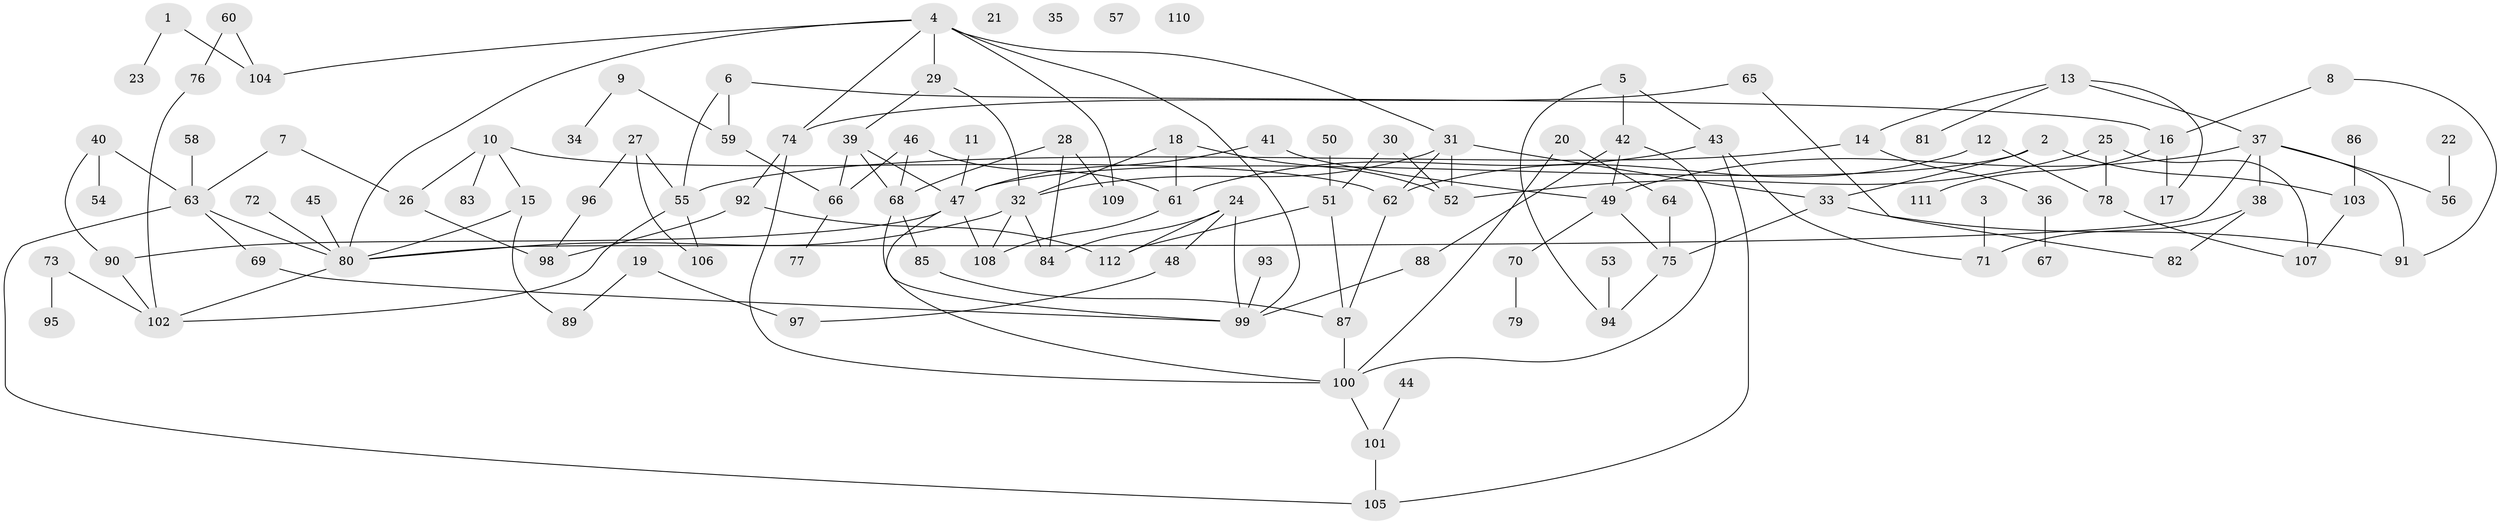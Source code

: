 // Generated by graph-tools (version 1.1) at 2025/49/03/09/25 03:49:10]
// undirected, 112 vertices, 154 edges
graph export_dot {
graph [start="1"]
  node [color=gray90,style=filled];
  1;
  2;
  3;
  4;
  5;
  6;
  7;
  8;
  9;
  10;
  11;
  12;
  13;
  14;
  15;
  16;
  17;
  18;
  19;
  20;
  21;
  22;
  23;
  24;
  25;
  26;
  27;
  28;
  29;
  30;
  31;
  32;
  33;
  34;
  35;
  36;
  37;
  38;
  39;
  40;
  41;
  42;
  43;
  44;
  45;
  46;
  47;
  48;
  49;
  50;
  51;
  52;
  53;
  54;
  55;
  56;
  57;
  58;
  59;
  60;
  61;
  62;
  63;
  64;
  65;
  66;
  67;
  68;
  69;
  70;
  71;
  72;
  73;
  74;
  75;
  76;
  77;
  78;
  79;
  80;
  81;
  82;
  83;
  84;
  85;
  86;
  87;
  88;
  89;
  90;
  91;
  92;
  93;
  94;
  95;
  96;
  97;
  98;
  99;
  100;
  101;
  102;
  103;
  104;
  105;
  106;
  107;
  108;
  109;
  110;
  111;
  112;
  1 -- 23;
  1 -- 104;
  2 -- 33;
  2 -- 47;
  2 -- 103;
  3 -- 71;
  4 -- 29;
  4 -- 31;
  4 -- 74;
  4 -- 80;
  4 -- 99;
  4 -- 104;
  4 -- 109;
  5 -- 42;
  5 -- 43;
  5 -- 94;
  6 -- 16;
  6 -- 55;
  6 -- 59;
  7 -- 26;
  7 -- 63;
  8 -- 16;
  8 -- 91;
  9 -- 34;
  9 -- 59;
  10 -- 15;
  10 -- 26;
  10 -- 62;
  10 -- 83;
  11 -- 47;
  12 -- 62;
  12 -- 78;
  13 -- 14;
  13 -- 17;
  13 -- 37;
  13 -- 81;
  14 -- 36;
  14 -- 55;
  15 -- 80;
  15 -- 89;
  16 -- 17;
  16 -- 111;
  18 -- 32;
  18 -- 52;
  18 -- 61;
  19 -- 89;
  19 -- 97;
  20 -- 64;
  20 -- 100;
  22 -- 56;
  24 -- 48;
  24 -- 84;
  24 -- 99;
  24 -- 112;
  25 -- 52;
  25 -- 78;
  25 -- 107;
  26 -- 98;
  27 -- 55;
  27 -- 96;
  27 -- 106;
  28 -- 68;
  28 -- 84;
  28 -- 109;
  29 -- 32;
  29 -- 39;
  30 -- 51;
  30 -- 52;
  31 -- 32;
  31 -- 33;
  31 -- 52;
  31 -- 62;
  32 -- 80;
  32 -- 84;
  32 -- 108;
  33 -- 75;
  33 -- 91;
  36 -- 67;
  37 -- 38;
  37 -- 49;
  37 -- 56;
  37 -- 80;
  37 -- 91;
  38 -- 71;
  38 -- 82;
  39 -- 47;
  39 -- 66;
  39 -- 68;
  40 -- 54;
  40 -- 63;
  40 -- 90;
  41 -- 47;
  41 -- 49;
  42 -- 49;
  42 -- 88;
  42 -- 100;
  43 -- 61;
  43 -- 71;
  43 -- 105;
  44 -- 101;
  45 -- 80;
  46 -- 61;
  46 -- 66;
  46 -- 68;
  47 -- 90;
  47 -- 100;
  47 -- 108;
  48 -- 97;
  49 -- 70;
  49 -- 75;
  50 -- 51;
  51 -- 87;
  51 -- 112;
  53 -- 94;
  55 -- 102;
  55 -- 106;
  58 -- 63;
  59 -- 66;
  60 -- 76;
  60 -- 104;
  61 -- 108;
  62 -- 87;
  63 -- 69;
  63 -- 80;
  63 -- 105;
  64 -- 75;
  65 -- 74;
  65 -- 82;
  66 -- 77;
  68 -- 85;
  68 -- 99;
  69 -- 99;
  70 -- 79;
  72 -- 80;
  73 -- 95;
  73 -- 102;
  74 -- 92;
  74 -- 100;
  75 -- 94;
  76 -- 102;
  78 -- 107;
  80 -- 102;
  85 -- 87;
  86 -- 103;
  87 -- 100;
  88 -- 99;
  90 -- 102;
  92 -- 98;
  92 -- 112;
  93 -- 99;
  96 -- 98;
  100 -- 101;
  101 -- 105;
  103 -- 107;
}
